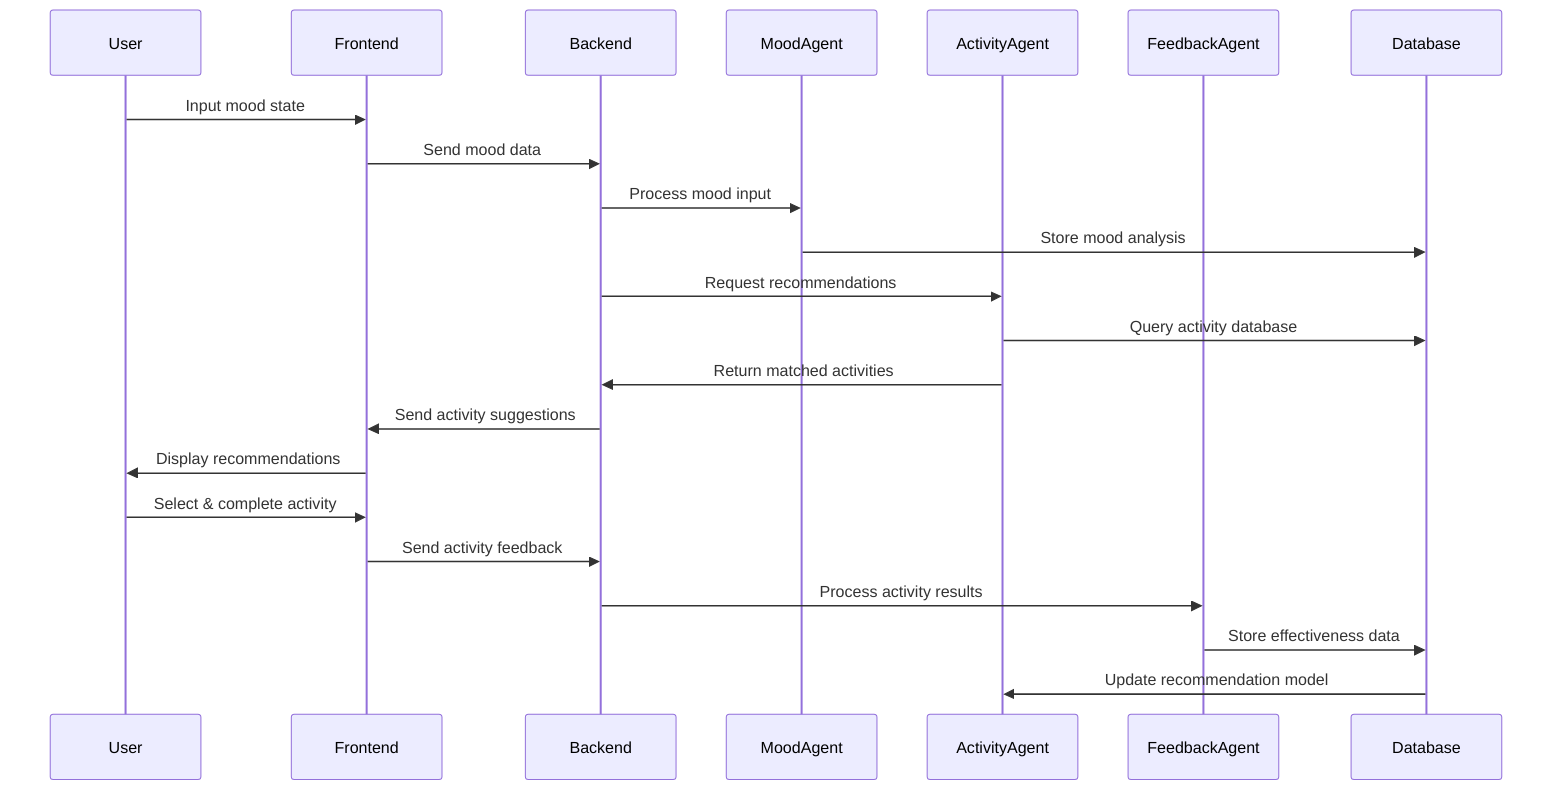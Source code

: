 sequenceDiagram
    participant User
    participant Frontend
    participant Backend
    participant MoodAgent
    participant ActivityAgent
    participant FeedbackAgent
    participant Database
    
    User->>Frontend: Input mood state
    Frontend->>Backend: Send mood data
    Backend->>MoodAgent: Process mood input
    MoodAgent->>Database: Store mood analysis
    Backend->>ActivityAgent: Request recommendations
    ActivityAgent->>Database: Query activity database
    ActivityAgent->>Backend: Return matched activities
    Backend->>Frontend: Send activity suggestions
    Frontend->>User: Display recommendations
    User->>Frontend: Select & complete activity
    Frontend->>Backend: Send activity feedback
    Backend->>FeedbackAgent: Process activity results
    FeedbackAgent->>Database: Store effectiveness data
    Database->>ActivityAgent: Update recommendation model